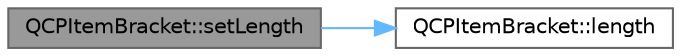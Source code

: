 digraph "QCPItemBracket::setLength"
{
 // LATEX_PDF_SIZE
  bgcolor="transparent";
  edge [fontname=Helvetica,fontsize=10,labelfontname=Helvetica,labelfontsize=10];
  node [fontname=Helvetica,fontsize=10,shape=box,height=0.2,width=0.4];
  rankdir="LR";
  Node1 [label="QCPItemBracket::setLength",height=0.2,width=0.4,color="gray40", fillcolor="grey60", style="filled", fontcolor="black",tooltip=" "];
  Node1 -> Node2 [color="steelblue1",style="solid"];
  Node2 [label="QCPItemBracket::length",height=0.2,width=0.4,color="grey40", fillcolor="white", style="filled",URL="$class_q_c_p_item_bracket.html#af69dbe7ca5847f36403e1fb502e8e59d",tooltip=" "];
}
